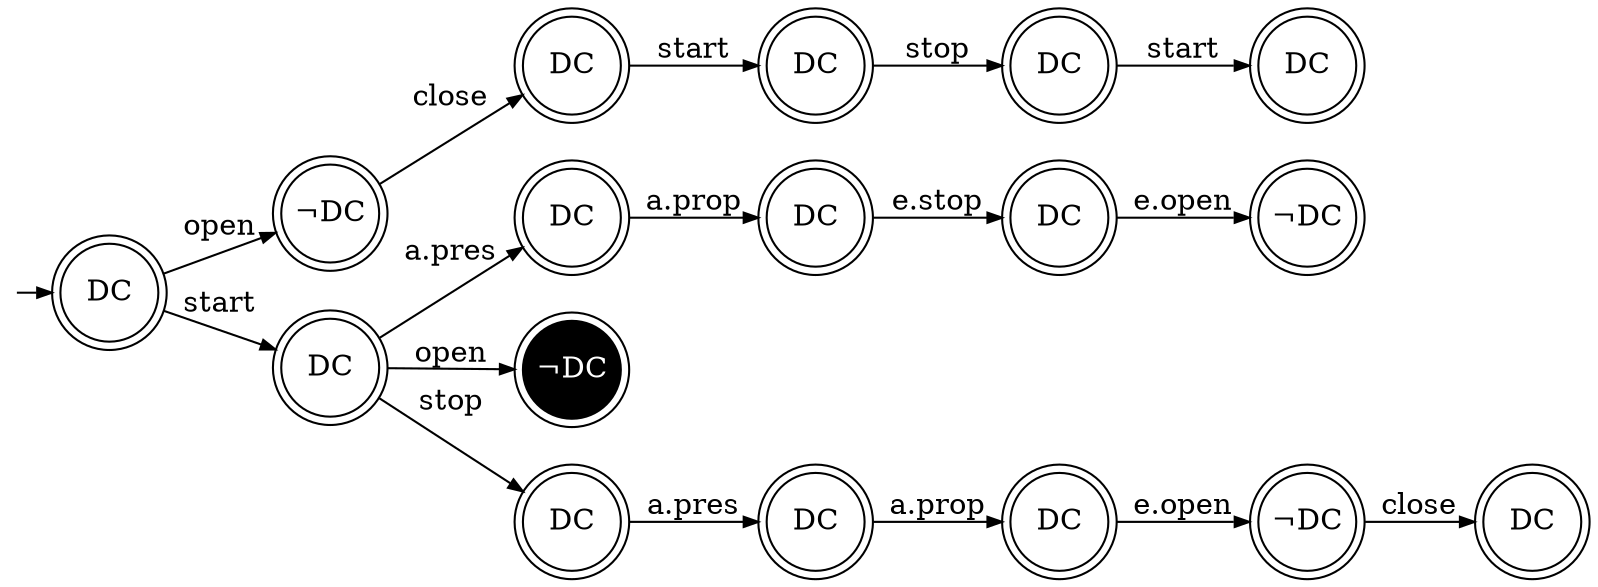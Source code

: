 digraph "0"{
  graph [pack=true rankdir=LR ranksep=0 margin=0];
  node [shape=doublecircle color=black width=0.65 height=0.65 fixedsize=true]
  edge [arrowsize=0.7]

  zz [label="" color="white" fillcolor="white" shape="circle" style="filled" 
      width=0.05 height=0.05 fixedsize=true ];
  zz -> 0 [label=""];

  "0" [label="DC"]
  "1" [label="&not;DC"]
  "2" [label="DC"]
  "3" [label="DC"]
  "4" [label="DC"]
  "5" [label="&not;DC"]
  "6" [label="DC"]
  "7" [label="DC"]
  "8" [label="DC"]
  "9" [label="DC"]
  "10" [label="DC"]
  "11" [label="DC"]
  "12" [label="DC"]
  "13" [label="DC"]
  "14" [label="&not;DC"]
  "15" [label="&not;DC"]
  "16" [label="DC"]

  "0" -> "1" [ label="open"]
  "0" -> "2" [ label="start"]
  "1" -> "3" [ label="close"]
  "2" -> "4" [ label="a.pres"]
  "2" -> "5" [ label="open" ]
  "2" -> "6" [ label="stop"]
  "3" -> "7" [ label="start"]
  "4" -> "8" [ label="a.prop"]
  "6" -> "9" [ label="a.pres"]
  "7" -> "10" [ label="stop"]
  "8" -> "11" [ label="e.stop"]
  "9" -> "12" [ label="a.prop"]
  "10" -> "13" [ label="start"]
  "11" -> "14" [ label="e.open"]
  "12" -> "15" [ label="e.open"]
  "15" -> "16" [ label="close"]
  "5" [ fontcolor=white fillcolor="black" style="filled" color=black]
}
